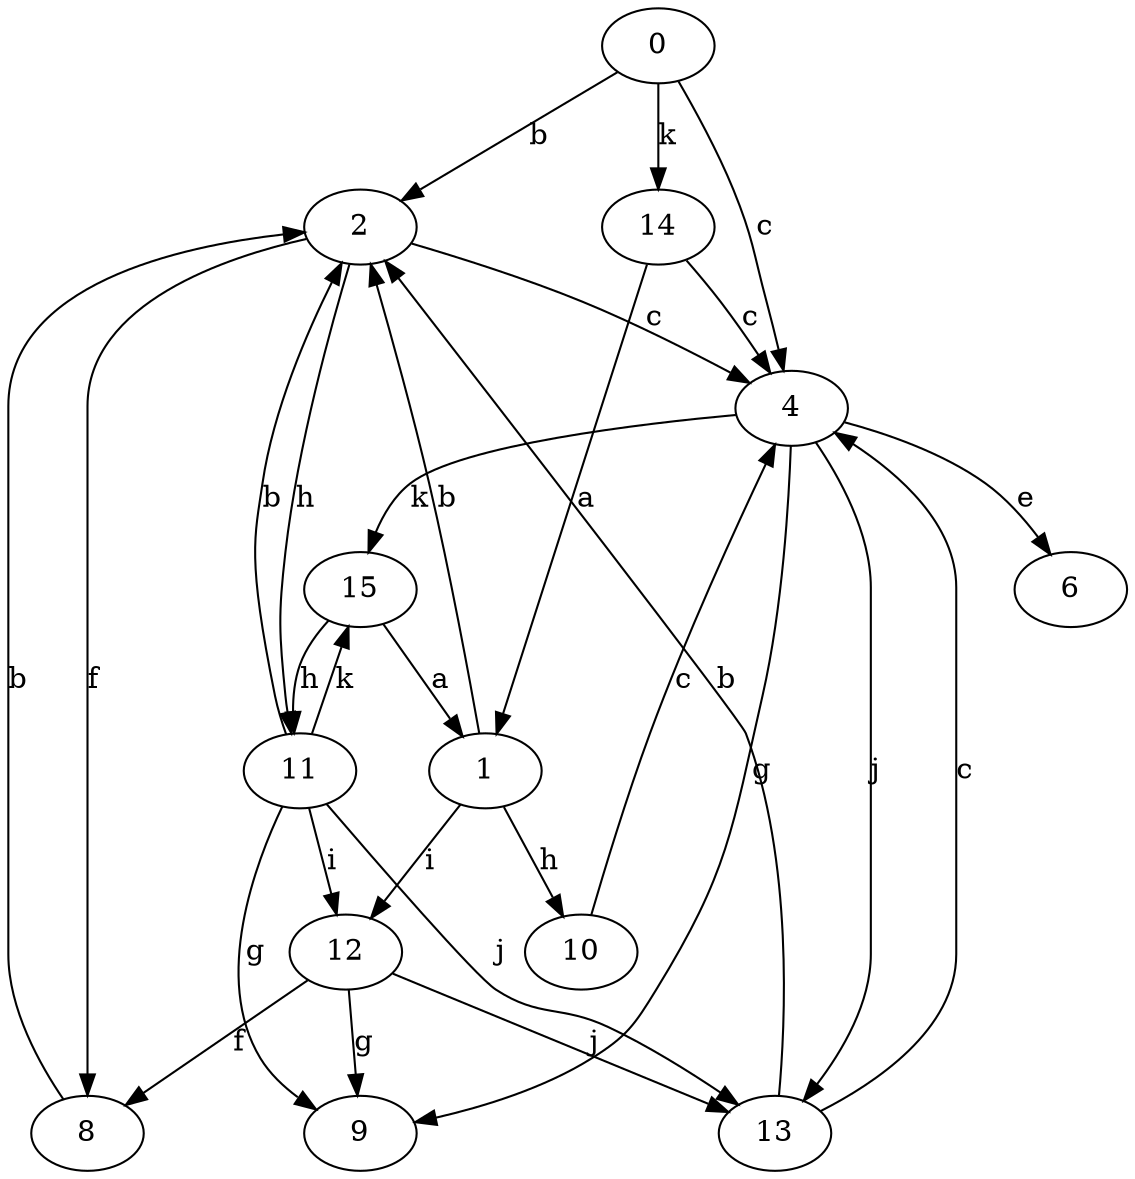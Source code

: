 strict digraph  {
0;
1;
2;
4;
6;
8;
9;
10;
11;
12;
13;
14;
15;
0 -> 2  [label=b];
0 -> 4  [label=c];
0 -> 14  [label=k];
1 -> 2  [label=b];
1 -> 10  [label=h];
1 -> 12  [label=i];
2 -> 4  [label=c];
2 -> 8  [label=f];
2 -> 11  [label=h];
4 -> 6  [label=e];
4 -> 9  [label=g];
4 -> 13  [label=j];
4 -> 15  [label=k];
8 -> 2  [label=b];
10 -> 4  [label=c];
11 -> 2  [label=b];
11 -> 9  [label=g];
11 -> 12  [label=i];
11 -> 13  [label=j];
11 -> 15  [label=k];
12 -> 8  [label=f];
12 -> 9  [label=g];
12 -> 13  [label=j];
13 -> 2  [label=b];
13 -> 4  [label=c];
14 -> 1  [label=a];
14 -> 4  [label=c];
15 -> 1  [label=a];
15 -> 11  [label=h];
}
